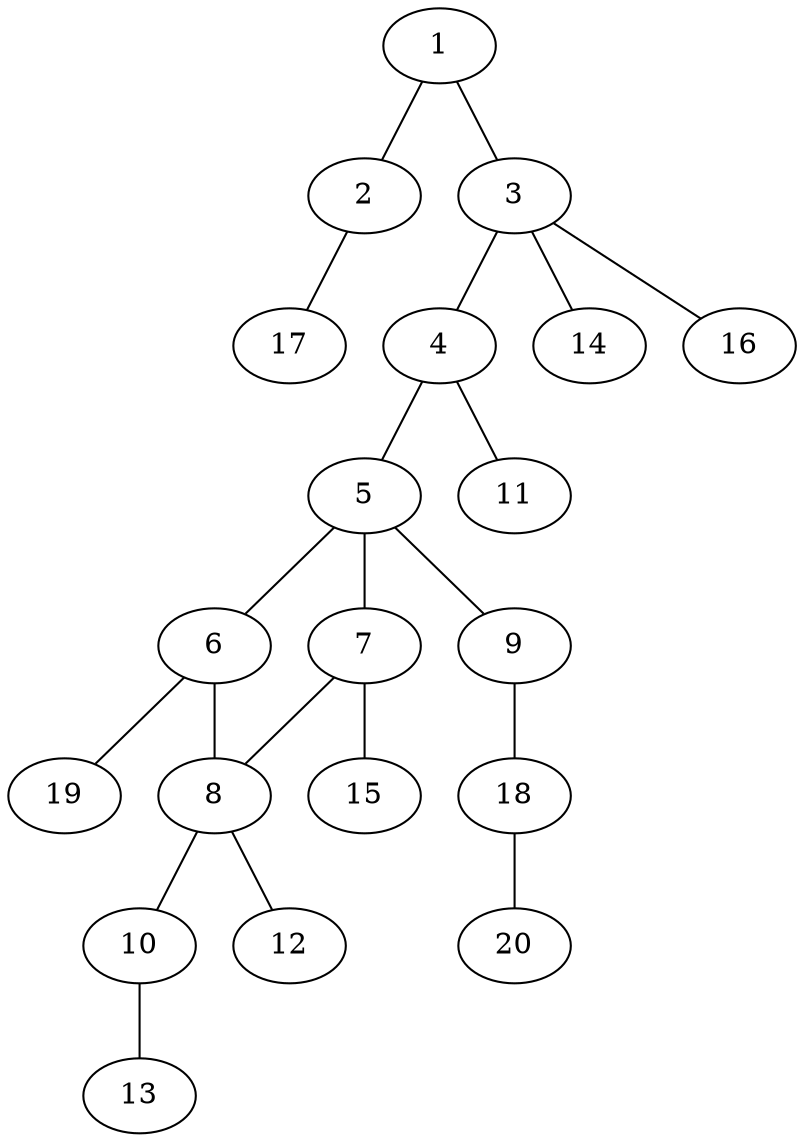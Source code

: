graph graphname {1--2
1--3
2--17
3--4
3--14
3--16
4--5
4--11
5--6
5--7
5--9
6--8
6--19
7--8
7--15
8--10
8--12
9--18
10--13
18--20
}